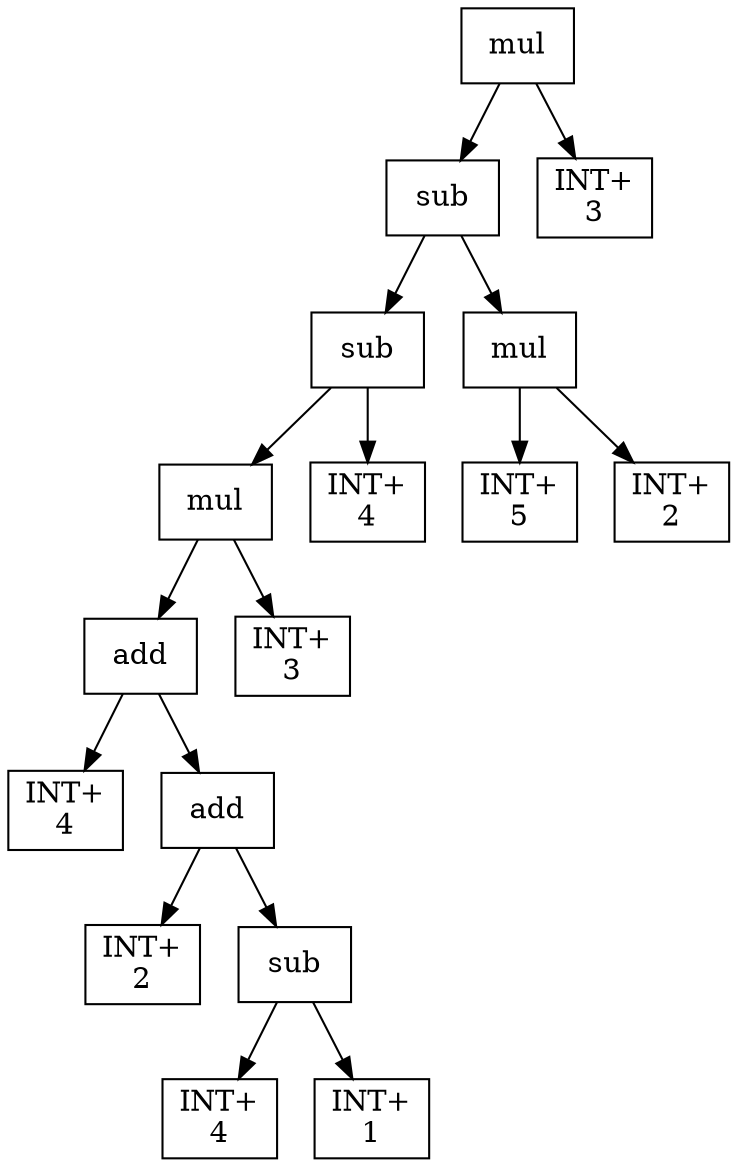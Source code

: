 digraph expr {
  node [shape=box];
  n1 [label="mul"];
  n2 [label="sub"];
  n3 [label="sub"];
  n4 [label="mul"];
  n5 [label="add"];
  n6 [label="INT+\n4"];
  n7 [label="add"];
  n8 [label="INT+\n2"];
  n9 [label="sub"];
  n10 [label="INT+\n4"];
  n11 [label="INT+\n1"];
  n9 -> n10;
  n9 -> n11;
  n7 -> n8;
  n7 -> n9;
  n5 -> n6;
  n5 -> n7;
  n12 [label="INT+\n3"];
  n4 -> n5;
  n4 -> n12;
  n13 [label="INT+\n4"];
  n3 -> n4;
  n3 -> n13;
  n14 [label="mul"];
  n15 [label="INT+\n5"];
  n16 [label="INT+\n2"];
  n14 -> n15;
  n14 -> n16;
  n2 -> n3;
  n2 -> n14;
  n17 [label="INT+\n3"];
  n1 -> n2;
  n1 -> n17;
}